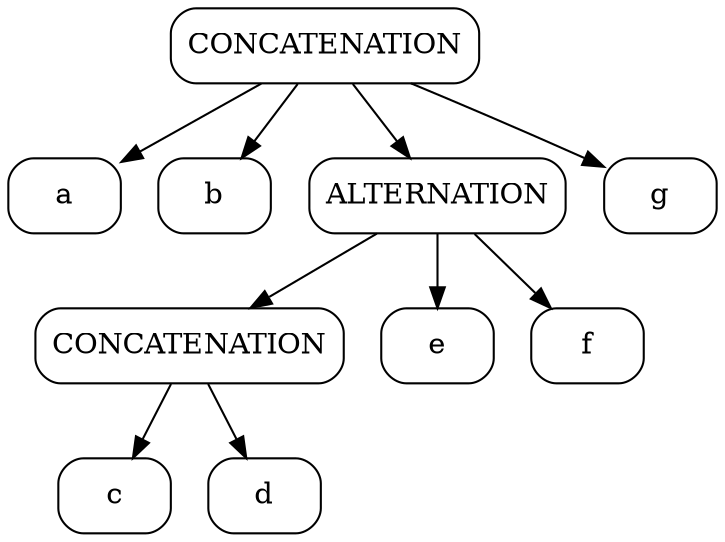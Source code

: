 digraph reg_tree {
	node [shape = rectangle, style= rounded];
	1 [label = "CONCATENATION"];
	1 -> a;
	1 -> b;
	2 [label = "ALTERNATION"];
	1 -> 2;
	3 [label = "CONCATENATION"];
	2 -> 3;
	2 -> e;
	2 -> f;
	3 -> c;
	3 -> d;
	1 -> g;
}